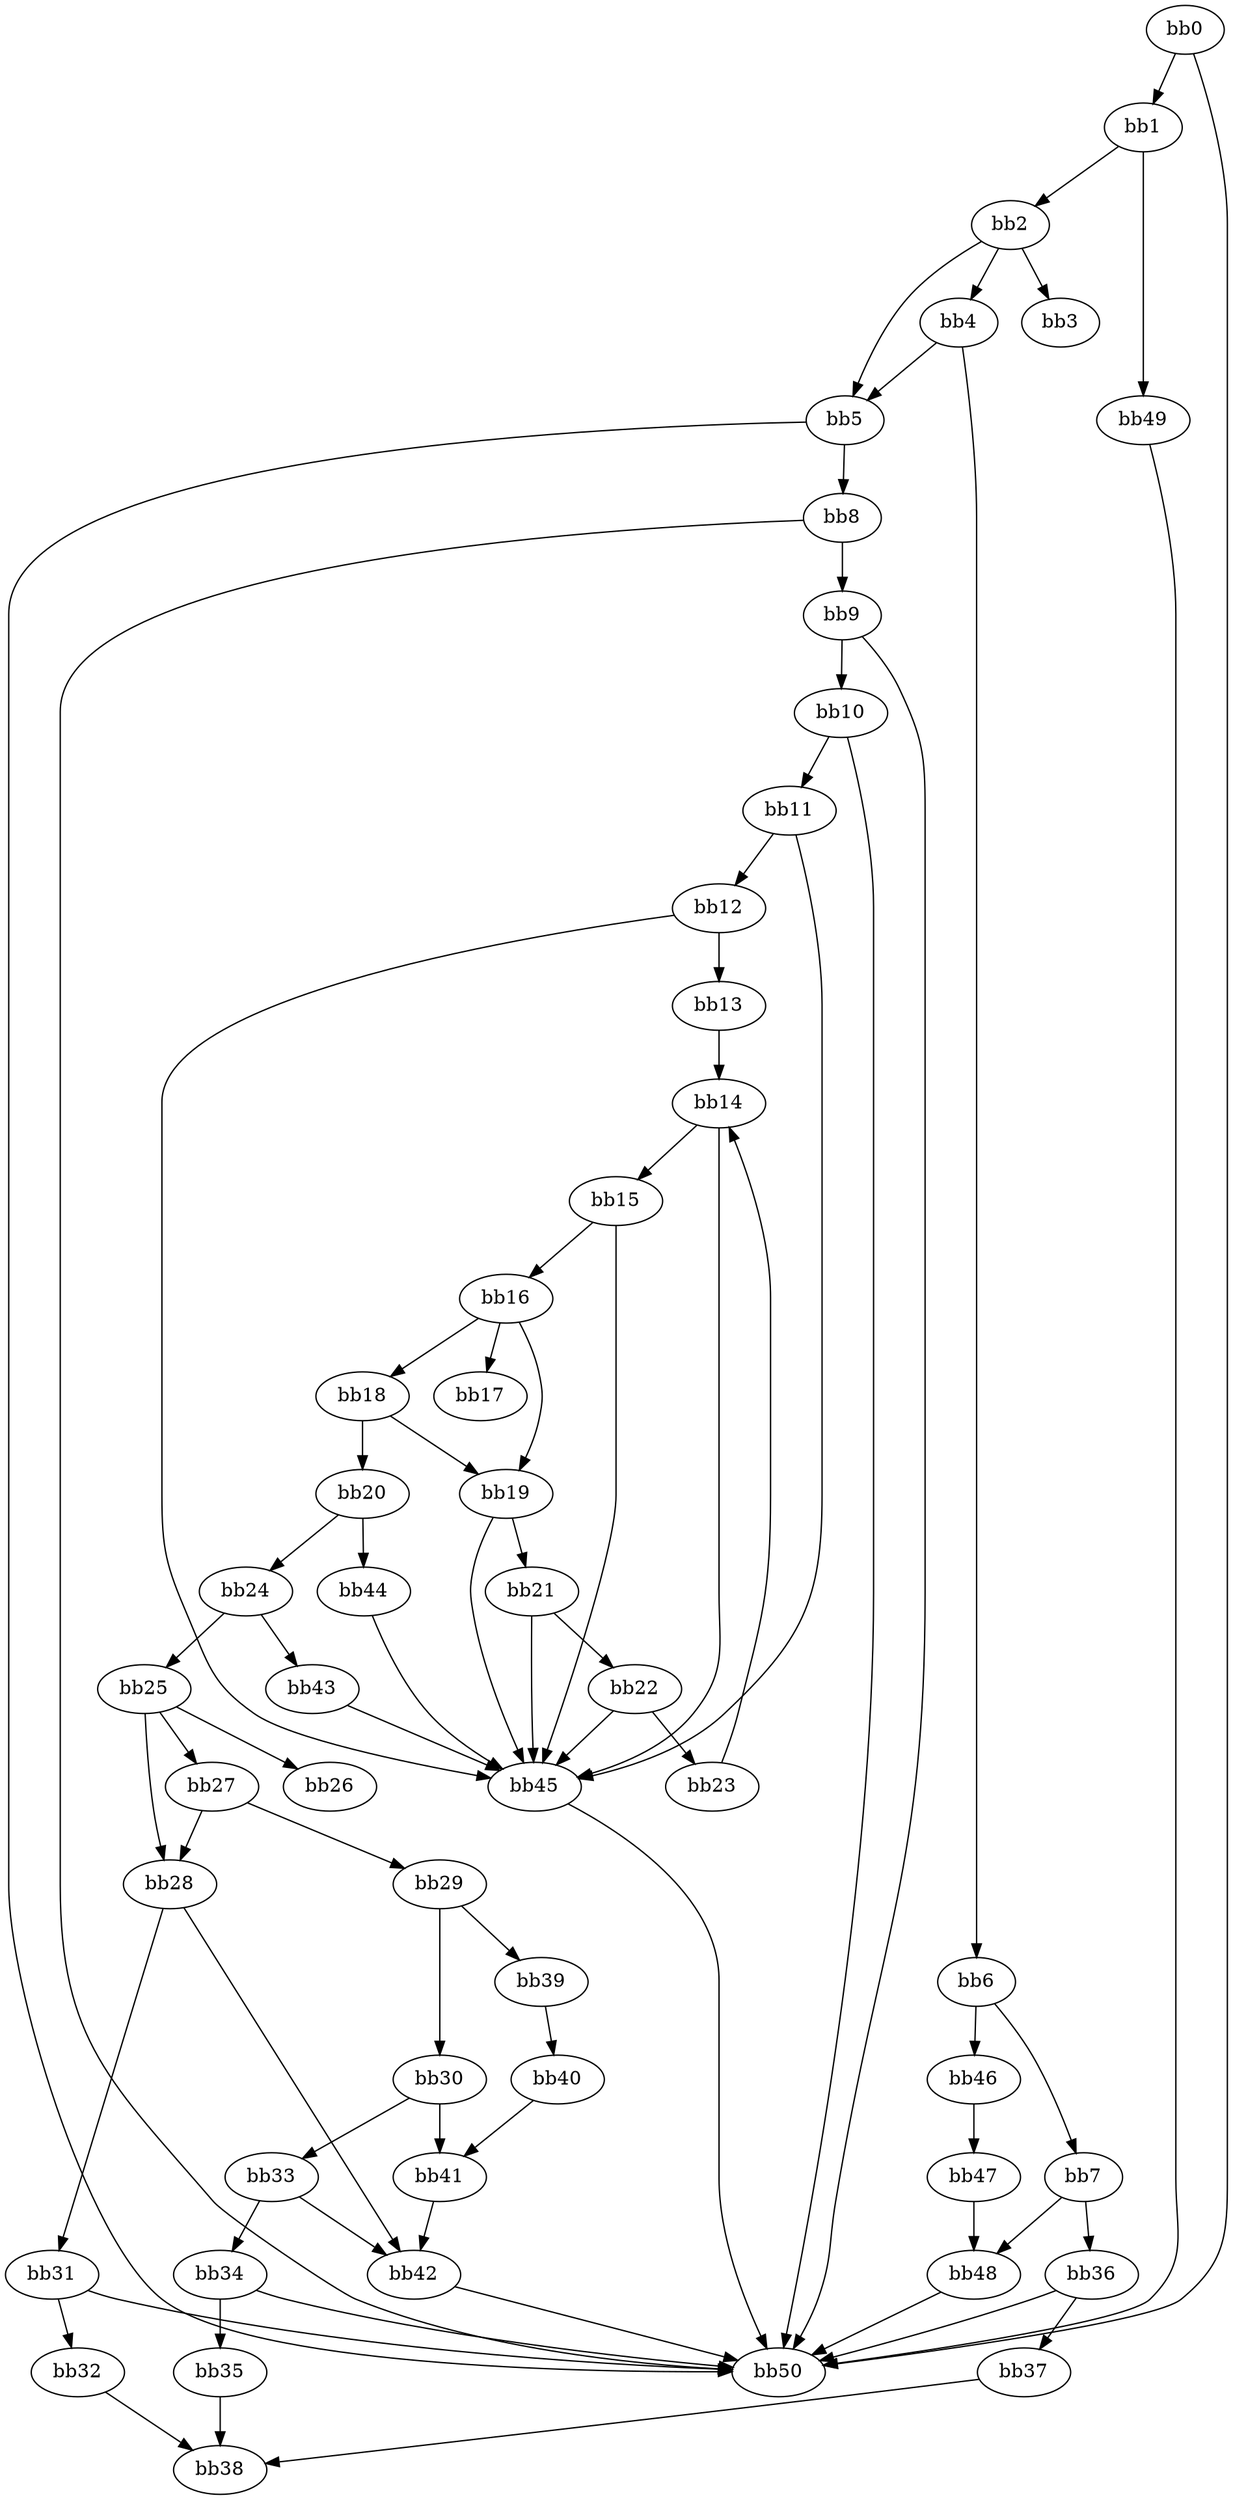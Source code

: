 digraph {
    0 [ label = "bb0\l" ]
    1 [ label = "bb1\l" ]
    2 [ label = "bb2\l" ]
    3 [ label = "bb3\l" ]
    4 [ label = "bb4\l" ]
    5 [ label = "bb5\l" ]
    6 [ label = "bb6\l" ]
    7 [ label = "bb7\l" ]
    8 [ label = "bb8\l" ]
    9 [ label = "bb9\l" ]
    10 [ label = "bb10\l" ]
    11 [ label = "bb11\l" ]
    12 [ label = "bb12\l" ]
    13 [ label = "bb13\l" ]
    14 [ label = "bb14\l" ]
    15 [ label = "bb15\l" ]
    16 [ label = "bb16\l" ]
    17 [ label = "bb17\l" ]
    18 [ label = "bb18\l" ]
    19 [ label = "bb19\l" ]
    20 [ label = "bb20\l" ]
    21 [ label = "bb21\l" ]
    22 [ label = "bb22\l" ]
    23 [ label = "bb23\l" ]
    24 [ label = "bb24\l" ]
    25 [ label = "bb25\l" ]
    26 [ label = "bb26\l" ]
    27 [ label = "bb27\l" ]
    28 [ label = "bb28\l" ]
    29 [ label = "bb29\l" ]
    30 [ label = "bb30\l" ]
    31 [ label = "bb31\l" ]
    32 [ label = "bb32\l" ]
    33 [ label = "bb33\l" ]
    34 [ label = "bb34\l" ]
    35 [ label = "bb35\l" ]
    36 [ label = "bb36\l" ]
    37 [ label = "bb37\l" ]
    38 [ label = "bb38\l" ]
    39 [ label = "bb39\l" ]
    40 [ label = "bb40\l" ]
    41 [ label = "bb41\l" ]
    42 [ label = "bb42\l" ]
    43 [ label = "bb43\l" ]
    44 [ label = "bb44\l" ]
    45 [ label = "bb45\l" ]
    46 [ label = "bb46\l" ]
    47 [ label = "bb47\l" ]
    48 [ label = "bb48\l" ]
    49 [ label = "bb49\l" ]
    50 [ label = "bb50\l" ]
    0 -> 1 [ ]
    0 -> 50 [ ]
    1 -> 2 [ ]
    1 -> 49 [ ]
    2 -> 3 [ ]
    2 -> 4 [ ]
    2 -> 5 [ ]
    4 -> 5 [ ]
    4 -> 6 [ ]
    5 -> 8 [ ]
    5 -> 50 [ ]
    6 -> 7 [ ]
    6 -> 46 [ ]
    7 -> 36 [ ]
    7 -> 48 [ ]
    8 -> 9 [ ]
    8 -> 50 [ ]
    9 -> 10 [ ]
    9 -> 50 [ ]
    10 -> 11 [ ]
    10 -> 50 [ ]
    11 -> 12 [ ]
    11 -> 45 [ ]
    12 -> 13 [ ]
    12 -> 45 [ ]
    13 -> 14 [ ]
    14 -> 15 [ ]
    14 -> 45 [ ]
    15 -> 16 [ ]
    15 -> 45 [ ]
    16 -> 17 [ ]
    16 -> 18 [ ]
    16 -> 19 [ ]
    18 -> 19 [ ]
    18 -> 20 [ ]
    19 -> 21 [ ]
    19 -> 45 [ ]
    20 -> 24 [ ]
    20 -> 44 [ ]
    21 -> 22 [ ]
    21 -> 45 [ ]
    22 -> 23 [ ]
    22 -> 45 [ ]
    23 -> 14 [ ]
    24 -> 25 [ ]
    24 -> 43 [ ]
    25 -> 26 [ ]
    25 -> 27 [ ]
    25 -> 28 [ ]
    27 -> 28 [ ]
    27 -> 29 [ ]
    28 -> 31 [ ]
    28 -> 42 [ ]
    29 -> 30 [ ]
    29 -> 39 [ ]
    30 -> 33 [ ]
    30 -> 41 [ ]
    31 -> 32 [ ]
    31 -> 50 [ ]
    32 -> 38 [ ]
    33 -> 34 [ ]
    33 -> 42 [ ]
    34 -> 35 [ ]
    34 -> 50 [ ]
    35 -> 38 [ ]
    36 -> 37 [ ]
    36 -> 50 [ ]
    37 -> 38 [ ]
    39 -> 40 [ ]
    40 -> 41 [ ]
    41 -> 42 [ ]
    42 -> 50 [ ]
    43 -> 45 [ ]
    44 -> 45 [ ]
    45 -> 50 [ ]
    46 -> 47 [ ]
    47 -> 48 [ ]
    48 -> 50 [ ]
    49 -> 50 [ ]
}

